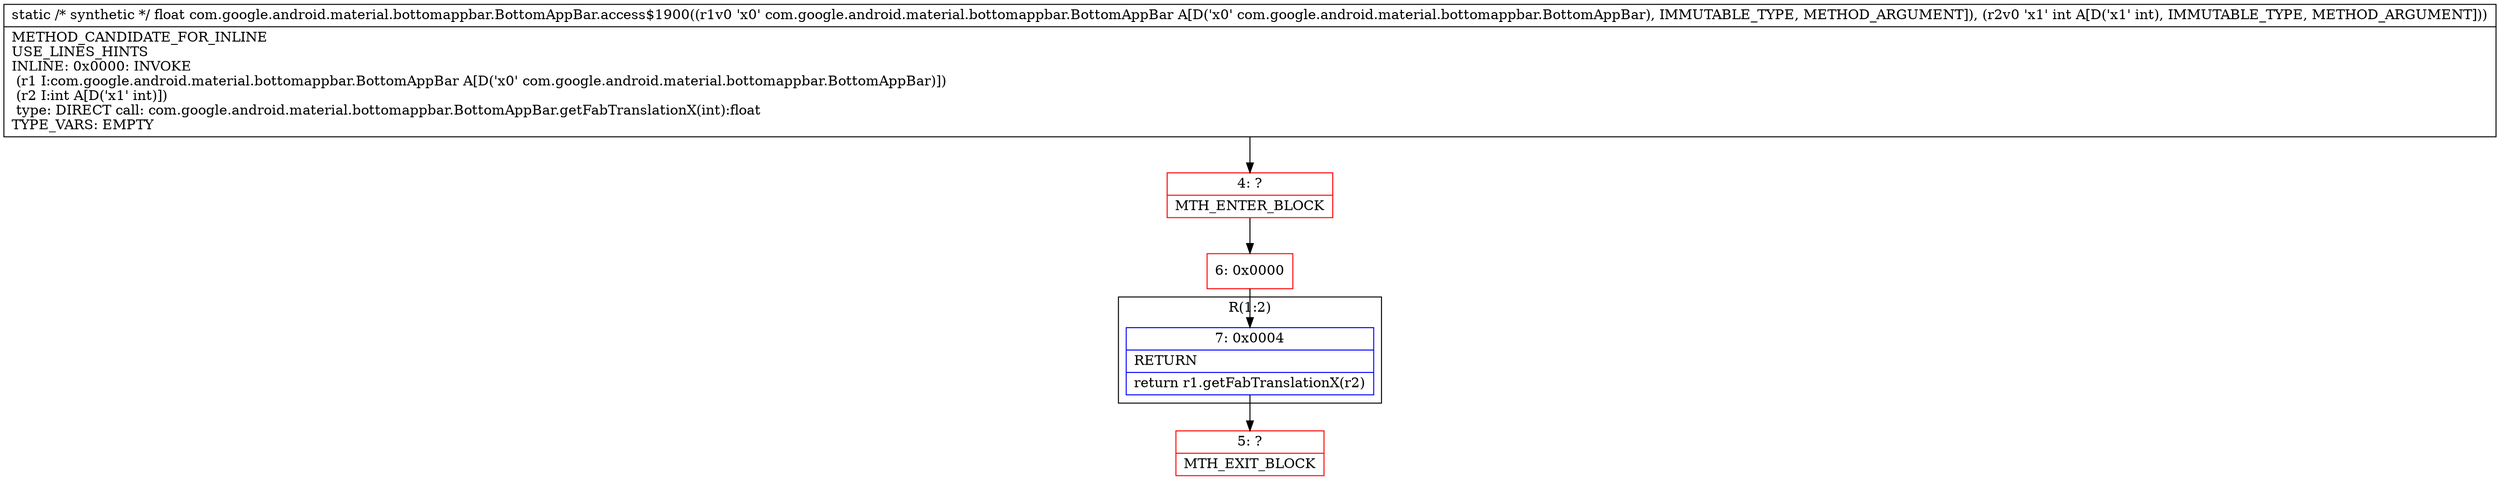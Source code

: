 digraph "CFG forcom.google.android.material.bottomappbar.BottomAppBar.access$1900(Lcom\/google\/android\/material\/bottomappbar\/BottomAppBar;I)F" {
subgraph cluster_Region_2129090568 {
label = "R(1:2)";
node [shape=record,color=blue];
Node_7 [shape=record,label="{7\:\ 0x0004|RETURN\l|return r1.getFabTranslationX(r2)\l}"];
}
Node_4 [shape=record,color=red,label="{4\:\ ?|MTH_ENTER_BLOCK\l}"];
Node_6 [shape=record,color=red,label="{6\:\ 0x0000}"];
Node_5 [shape=record,color=red,label="{5\:\ ?|MTH_EXIT_BLOCK\l}"];
MethodNode[shape=record,label="{static \/* synthetic *\/ float com.google.android.material.bottomappbar.BottomAppBar.access$1900((r1v0 'x0' com.google.android.material.bottomappbar.BottomAppBar A[D('x0' com.google.android.material.bottomappbar.BottomAppBar), IMMUTABLE_TYPE, METHOD_ARGUMENT]), (r2v0 'x1' int A[D('x1' int), IMMUTABLE_TYPE, METHOD_ARGUMENT]))  | METHOD_CANDIDATE_FOR_INLINE\lUSE_LINES_HINTS\lINLINE: 0x0000: INVOKE  \l  (r1 I:com.google.android.material.bottomappbar.BottomAppBar A[D('x0' com.google.android.material.bottomappbar.BottomAppBar)])\l  (r2 I:int A[D('x1' int)])\l type: DIRECT call: com.google.android.material.bottomappbar.BottomAppBar.getFabTranslationX(int):float\lTYPE_VARS: EMPTY\l}"];
MethodNode -> Node_4;Node_7 -> Node_5;
Node_4 -> Node_6;
Node_6 -> Node_7;
}

